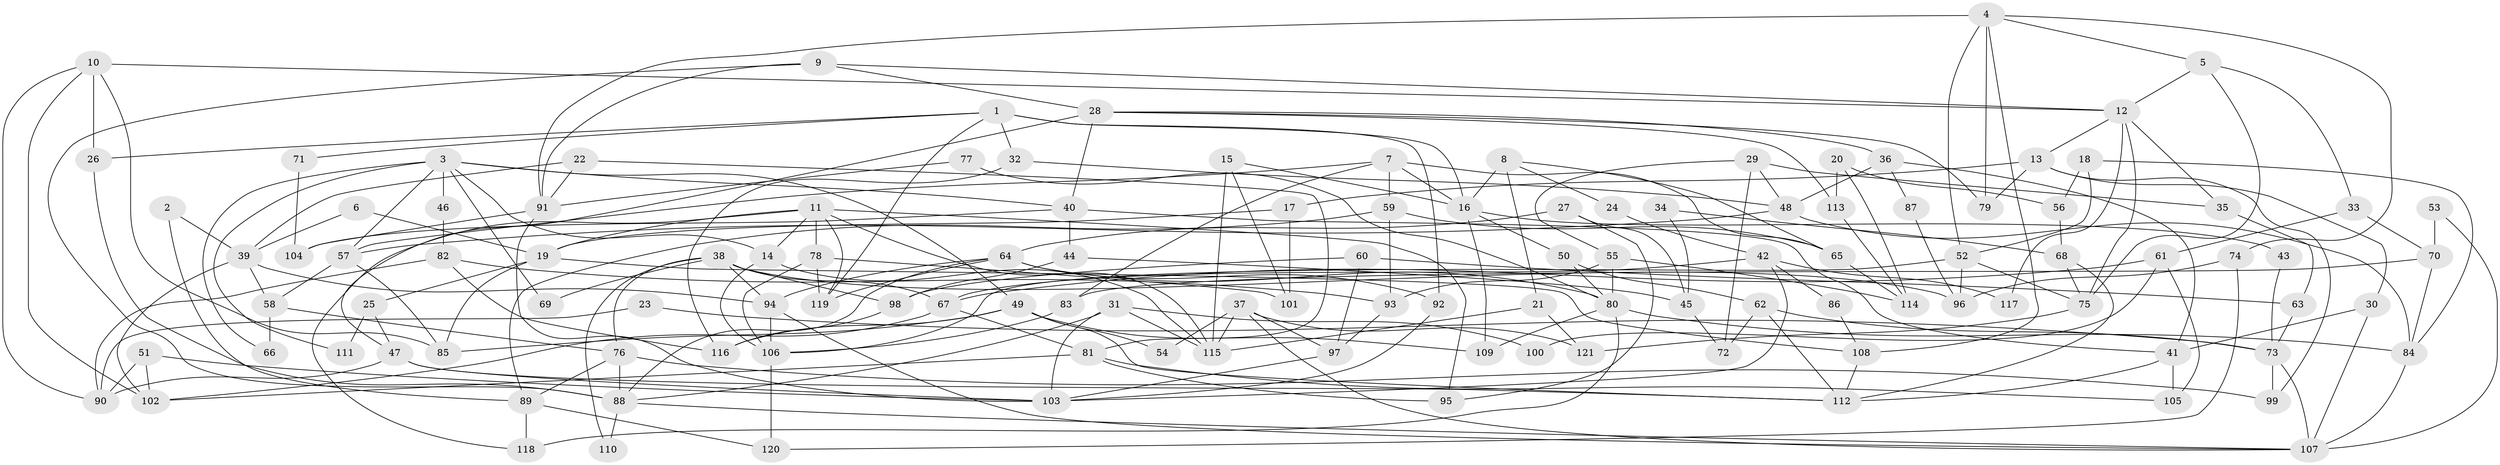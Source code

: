 // Generated by graph-tools (version 1.1) at 2025/11/02/27/25 16:11:19]
// undirected, 121 vertices, 242 edges
graph export_dot {
graph [start="1"]
  node [color=gray90,style=filled];
  1;
  2;
  3;
  4;
  5;
  6;
  7;
  8;
  9;
  10;
  11;
  12;
  13;
  14;
  15;
  16;
  17;
  18;
  19;
  20;
  21;
  22;
  23;
  24;
  25;
  26;
  27;
  28;
  29;
  30;
  31;
  32;
  33;
  34;
  35;
  36;
  37;
  38;
  39;
  40;
  41;
  42;
  43;
  44;
  45;
  46;
  47;
  48;
  49;
  50;
  51;
  52;
  53;
  54;
  55;
  56;
  57;
  58;
  59;
  60;
  61;
  62;
  63;
  64;
  65;
  66;
  67;
  68;
  69;
  70;
  71;
  72;
  73;
  74;
  75;
  76;
  77;
  78;
  79;
  80;
  81;
  82;
  83;
  84;
  85;
  86;
  87;
  88;
  89;
  90;
  91;
  92;
  93;
  94;
  95;
  96;
  97;
  98;
  99;
  100;
  101;
  102;
  103;
  104;
  105;
  106;
  107;
  108;
  109;
  110;
  111;
  112;
  113;
  114;
  115;
  116;
  117;
  118;
  119;
  120;
  121;
  1 -- 26;
  1 -- 119;
  1 -- 16;
  1 -- 32;
  1 -- 71;
  1 -- 92;
  2 -- 89;
  2 -- 39;
  3 -- 14;
  3 -- 49;
  3 -- 40;
  3 -- 46;
  3 -- 57;
  3 -- 66;
  3 -- 69;
  3 -- 111;
  4 -- 79;
  4 -- 5;
  4 -- 52;
  4 -- 74;
  4 -- 91;
  4 -- 108;
  5 -- 75;
  5 -- 12;
  5 -- 33;
  6 -- 19;
  6 -- 39;
  7 -- 57;
  7 -- 16;
  7 -- 59;
  7 -- 65;
  7 -- 83;
  8 -- 65;
  8 -- 16;
  8 -- 21;
  8 -- 24;
  9 -- 91;
  9 -- 88;
  9 -- 12;
  9 -- 28;
  10 -- 102;
  10 -- 12;
  10 -- 26;
  10 -- 85;
  10 -- 90;
  11 -- 118;
  11 -- 115;
  11 -- 14;
  11 -- 19;
  11 -- 78;
  11 -- 95;
  11 -- 119;
  12 -- 13;
  12 -- 35;
  12 -- 75;
  12 -- 117;
  13 -- 99;
  13 -- 30;
  13 -- 17;
  13 -- 79;
  14 -- 106;
  14 -- 115;
  15 -- 101;
  15 -- 115;
  15 -- 16;
  16 -- 43;
  16 -- 50;
  16 -- 109;
  17 -- 19;
  17 -- 101;
  18 -- 84;
  18 -- 52;
  18 -- 56;
  19 -- 85;
  19 -- 25;
  19 -- 108;
  20 -- 114;
  20 -- 56;
  20 -- 113;
  21 -- 121;
  21 -- 115;
  22 -- 81;
  22 -- 91;
  22 -- 39;
  23 -- 73;
  23 -- 90;
  24 -- 42;
  25 -- 47;
  25 -- 111;
  26 -- 88;
  27 -- 64;
  27 -- 95;
  27 -- 45;
  28 -- 47;
  28 -- 36;
  28 -- 40;
  28 -- 79;
  28 -- 113;
  29 -- 55;
  29 -- 48;
  29 -- 35;
  29 -- 72;
  30 -- 107;
  30 -- 41;
  31 -- 115;
  31 -- 103;
  31 -- 88;
  31 -- 100;
  32 -- 116;
  32 -- 48;
  33 -- 61;
  33 -- 70;
  34 -- 68;
  34 -- 45;
  35 -- 63;
  36 -- 48;
  36 -- 41;
  36 -- 87;
  37 -- 115;
  37 -- 97;
  37 -- 54;
  37 -- 107;
  37 -- 121;
  38 -- 94;
  38 -- 76;
  38 -- 67;
  38 -- 69;
  38 -- 96;
  38 -- 98;
  38 -- 110;
  39 -- 94;
  39 -- 58;
  39 -- 102;
  40 -- 41;
  40 -- 44;
  40 -- 104;
  41 -- 105;
  41 -- 112;
  42 -- 67;
  42 -- 103;
  42 -- 86;
  42 -- 117;
  43 -- 73;
  44 -- 45;
  44 -- 98;
  45 -- 72;
  46 -- 82;
  47 -- 112;
  47 -- 103;
  47 -- 90;
  48 -- 57;
  48 -- 84;
  49 -- 85;
  49 -- 112;
  49 -- 54;
  49 -- 109;
  49 -- 116;
  50 -- 80;
  50 -- 62;
  51 -- 90;
  51 -- 103;
  51 -- 102;
  52 -- 106;
  52 -- 75;
  52 -- 96;
  53 -- 70;
  53 -- 107;
  55 -- 114;
  55 -- 80;
  55 -- 93;
  56 -- 68;
  57 -- 58;
  57 -- 85;
  58 -- 76;
  58 -- 66;
  59 -- 93;
  59 -- 65;
  59 -- 89;
  60 -- 98;
  60 -- 63;
  60 -- 97;
  61 -- 105;
  61 -- 67;
  61 -- 100;
  62 -- 112;
  62 -- 72;
  62 -- 73;
  63 -- 73;
  64 -- 80;
  64 -- 88;
  64 -- 92;
  64 -- 94;
  64 -- 119;
  65 -- 114;
  67 -- 102;
  67 -- 81;
  68 -- 75;
  68 -- 112;
  70 -- 83;
  70 -- 84;
  71 -- 104;
  73 -- 107;
  73 -- 99;
  74 -- 96;
  74 -- 120;
  75 -- 121;
  76 -- 88;
  76 -- 89;
  76 -- 99;
  77 -- 80;
  77 -- 91;
  78 -- 119;
  78 -- 101;
  78 -- 106;
  80 -- 84;
  80 -- 109;
  80 -- 118;
  81 -- 102;
  81 -- 95;
  81 -- 105;
  82 -- 116;
  82 -- 90;
  82 -- 93;
  83 -- 106;
  84 -- 107;
  86 -- 108;
  87 -- 96;
  88 -- 107;
  88 -- 110;
  89 -- 120;
  89 -- 118;
  91 -- 103;
  91 -- 104;
  92 -- 103;
  93 -- 97;
  94 -- 107;
  94 -- 106;
  97 -- 103;
  98 -- 116;
  106 -- 120;
  108 -- 112;
  113 -- 114;
}
